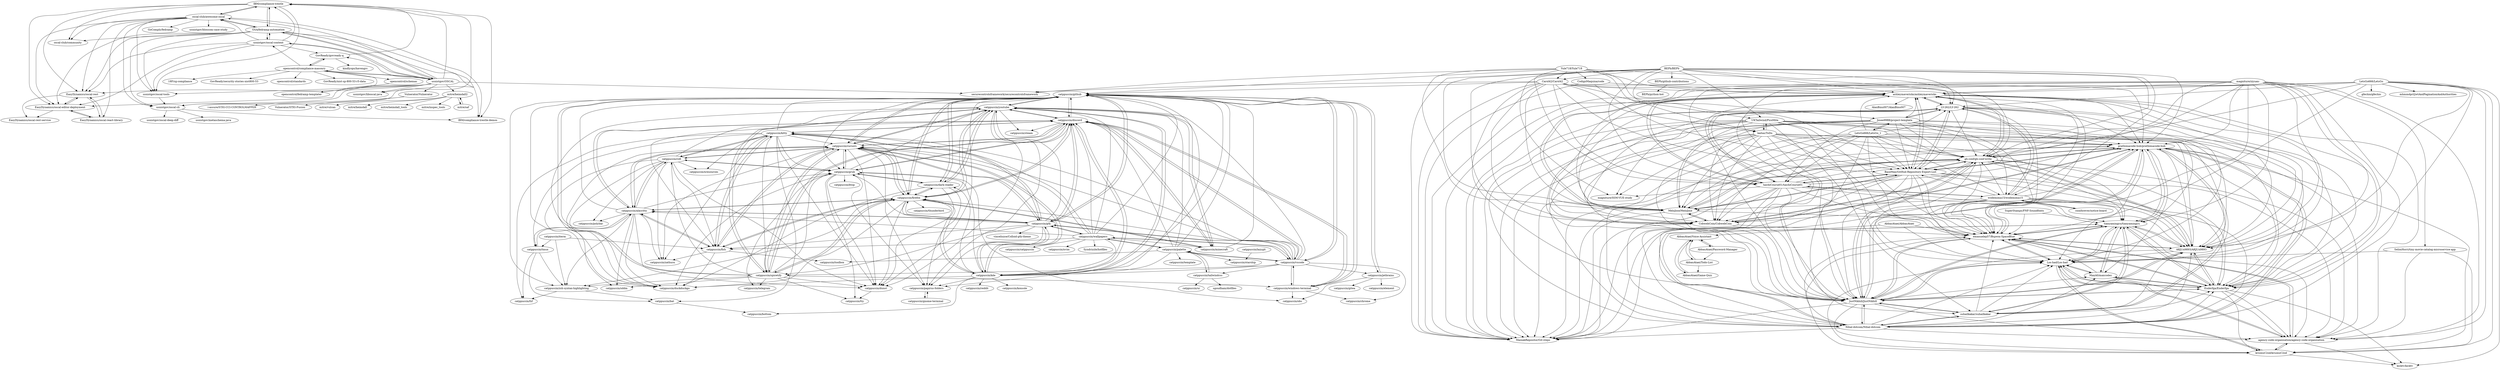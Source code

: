 digraph G {
"IBM/compliance-trestle" -> "oscal-club/awesome-oscal"
"IBM/compliance-trestle" -> "oscal-club/community"
"IBM/compliance-trestle" -> "EasyDynamics/oscal-rest"
"IBM/compliance-trestle" -> "EasyDynamics/oscal-editor-deployment"
"IBM/compliance-trestle" -> "GSA/fedramp-automation"
"IBM/compliance-trestle" -> "usnistgov/oscal-tools"
"IBM/compliance-trestle" -> "IBM/compliance-trestle-demos"
"IBM/compliance-trestle" -> "usnistgov/oscal-cli"
"LetsGo666/LetsGo" -> "LY-262/LY-262"
"LetsGo666/LetsGo" -> "ashleymavericks/ashleymavericks"
"LetsGo666/LetsGo" -> "MainakRepositor/Git-steps"
"LetsGo666/LetsGo" -> "gh-conf/gh-conf-write"
"LetsGo666/LetsGo" -> "emanuelep57/Bspwm-SpaceBlue"
"LetsGo666/LetsGo" -> "ARJUn9893/ARJUn9893"
"LetsGo666/LetsGo" -> "gfechio/gfechio"
"LetsGo666/LetsGo" -> "mhmmdprl/jwtAndPaginationAndAuthorities"
"LetsGo666/LetsGo" -> "Enderfga/Enderfga"
"LetsGo666/LetsGo" -> "kicktv/kicktv"
"LetsGo666/LetsGo" -> "JustNikhill/JustNikhill"
"LetsGo666/LetsGo" -> "krsonuC2od/krsonuC2od"
"LetsGo666/LetsGo" -> "agency-code-organisation/agency-code-organisation"
"catppuccin/github" -> "catppuccin/youtube"
"catppuccin/github" -> "catppuccin/discord"
"catppuccin/github" -> "catppuccin/cursors"
"catppuccin/github" -> "catppuccin/spicetify"
"catppuccin/github" -> "catppuccin/zsh-syntax-highlighting"
"catppuccin/github" -> "catppuccin/dark-reader"
"catppuccin/github" -> "catppuccin/duckduckgo"
"catppuccin/github" -> "catppuccin/firefox"
"catppuccin/github" -> "catppuccin/windows-terminal"
"catppuccin/github" -> "catppuccin/dunst"
"catppuccin/github" -> "catppuccin/papirus-folders"
"catppuccin/github" -> "catppuccin/vscode"
"catppuccin/github" -> "catppuccin/jetbrains"
"catppuccin/github" -> "catppuccin/gtk"
"catppuccin/github" -> "catppuccin/grub"
"agency-code-organisation/agency-code-organisation" -> "Los-had/Los-had"
"agency-code-organisation/agency-code-organisation" -> "krsonuC2od/krsonuC2od"
"agency-code-organisation/agency-code-organisation" -> "emanuelep57/Bspwm-SpaceBlue"
"agency-code-organisation/agency-code-organisation" -> "kicktv/kicktv"
"LetsGo666/LetsGo_1" -> "Josee9988/project-template"
"LetsGo666/LetsGo_1" -> "taichiCourse01/taichiCourse01"
"LetsGo666/LetsGo_1" -> "ashleymavericks/ashleymavericks"
"LetsGo666/LetsGo_1" -> "LY-262/LY-262"
"LetsGo666/LetsGo_1" -> "wodemima15/wodemima15"
"LetsGo666/LetsGo_1" -> "MainakRepositor/Git-steps"
"LetsGo666/LetsGo_1" -> "BaseMax/GitHub-Repository-Export-List"
"LetsGo666/LetsGo_1" -> "CobwebCoin/CobwebCoin"
"LetsGo666/LetsGo_1" -> "gh-conf/gh-conf-write"
"LetsGo666/LetsGo_1" -> "MeloJose/MeloJose"
"LetsGo666/LetsGo_1" -> "JustNikhill/JustNikhill"
"LetsGo666/LetsGo_1" -> "Nihal-dotcom/Nihal-dotcom"
"LetsGo666/LetsGo_1" -> "emanuelep57/Bspwm-SpaceBlue"
"LetsGo666/LetsGo_1" -> "prathimacode-hub/prathimacode-hub"
"LetsGo666/LetsGo_1" -> "ARJUn9893/ARJUn9893"
"usnistgov/OSCAL" -> "usnistgov/oscal-content"
"usnistgov/OSCAL" -> "GSA/fedramp-automation"
"usnistgov/OSCAL" -> "opencontrol/compliance-masonry"
"usnistgov/OSCAL" -> "IBM/compliance-trestle"
"usnistgov/OSCAL" -> "oscal-club/awesome-oscal"
"usnistgov/OSCAL" -> "GovReady/govready-q"
"usnistgov/OSCAL" -> "usnistgov/oscal-tools"
"usnistgov/OSCAL" -> "EasyDynamics/oscal-editor-deployment"
"usnistgov/OSCAL" -> "usnistgov/oscal-cli"
"usnistgov/OSCAL" -> "EasyDynamics/oscal-rest"
"usnistgov/OSCAL" -> "securecontrolsframework/securecontrolsframework"
"usnistgov/OSCAL" -> "usnistgov/liboscal-java"
"usnistgov/OSCAL" -> "Vulnerator/Vulnerator"
"usnistgov/OSCAL" -> "mitre/heimdall2"
"Josee9988/project-template" -> "LY-262/LY-262"
"Josee9988/project-template" -> "ashleymavericks/ashleymavericks"
"Josee9988/project-template" -> "BaseMax/GitHub-Repository-Export-List"
"Josee9988/project-template" -> "MainakRepositor/Git-steps"
"Josee9988/project-template" -> "LetsGo666/LetsGo_1"
"Josee9988/project-template" -> "taichiCourse01/taichiCourse01"
"Josee9988/project-template" -> "wodemima15/wodemima15"
"Josee9988/project-template" -> "gh-conf/gh-conf-write"
"Josee9988/project-template" -> "CobwebCoin/CobwebCoin"
"Josee9988/project-template" -> "MeloJose/MeloJose"
"Josee9988/project-template" -> "JustNikhill/JustNikhill"
"Josee9988/project-template" -> "prathimacode-hub/prathimacode-hub"
"Josee9988/project-template" -> "ARJUn9893/ARJUn9893"
"Josee9988/project-template" -> "emanuelep57/Bspwm-SpaceBlue"
"Josee9988/project-template" -> "Enderfga/Enderfga"
"BaseMax/GitHub-Repository-Export-List" -> "MainakRepositor/Git-steps"
"BaseMax/GitHub-Repository-Export-List" -> "gh-conf/gh-conf-write"
"BaseMax/GitHub-Repository-Export-List" -> "ashleymavericks/ashleymavericks"
"BaseMax/GitHub-Repository-Export-List" -> "JustNikhill/JustNikhill"
"BaseMax/GitHub-Repository-Export-List" -> "ARJUn9893/ARJUn9893"
"BaseMax/GitHub-Repository-Export-List" -> "emanuelep57/Bspwm-SpaceBlue"
"BaseMax/GitHub-Repository-Export-List" -> "prathimacode-hub/prathimacode-hub"
"BaseMax/GitHub-Repository-Export-List" -> "Enderfga/Enderfga"
"BaseMax/GitHub-Repository-Export-List" -> "Los-had/Los-had"
"BaseMax/GitHub-Repository-Export-List" -> "MeloJose/MeloJose"
"BaseMax/GitHub-Repository-Export-List" -> "CobwebCoin/CobwebCoin"
"BaseMax/GitHub-Repository-Export-List" -> "LY-262/LY-262"
"BaseMax/GitHub-Repository-Export-List" -> "taichiCourse01/taichiCourse01"
"BaseMax/GitHub-Repository-Export-List" -> "Nihal-dotcom/Nihal-dotcom"
"BaseMax/GitHub-Repository-Export-List" -> "agency-code-organisation/agency-code-organisation"
"SelimHorri/tiny-movie-catalog-microservice-app" -> "agency-code-organisation/agency-code-organisation"
"SelimHorri/tiny-movie-catalog-microservice-app" -> "Los-had/Los-had"
"SelimHorri/tiny-movie-catalog-microservice-app" -> "krsonuC2od/krsonuC2od"
"catppuccin/dark-reader" -> "catppuccin/papirus-folders"
"catppuccin/dark-reader" -> "catppuccin/dunst"
"catppuccin/dark-reader" -> "catppuccin/youtube"
"catppuccin/dark-reader" -> "catppuccin/github"
"catppuccin/dark-reader" -> "catppuccin/firefox"
"catppuccin/dark-reader" -> "catppuccin/grub"
"catppuccin/dark-reader" -> "catppuccin/duckduckgo"
"catppuccin/firefox" -> "catppuccin/duckduckgo"
"catppuccin/firefox" -> "catppuccin/youtube"
"catppuccin/firefox" -> "catppuccin/cursors"
"catppuccin/firefox" -> "catppuccin/discord"
"catppuccin/firefox" -> "catppuccin/dark-reader"
"catppuccin/firefox" -> "catppuccin/github"
"catppuccin/firefox" -> "catppuccin/gtk"
"catppuccin/firefox" -> "catppuccin/fish"
"catppuccin/firefox" -> "catppuccin/minecraft"
"catppuccin/firefox" -> "catppuccin/spicetify"
"catppuccin/firefox" -> "catppuccin/dunst"
"catppuccin/firefox" -> "catppuccin/zsh-syntax-highlighting"
"catppuccin/firefox" -> "catppuccin/kde"
"catppuccin/firefox" -> "catppuccin/thunderbird"
"catppuccin/firefox" -> "catppuccin/alacritty"
"taichiCourse01/taichiCourse01" -> "MainakRepositor/Git-steps"
"taichiCourse01/taichiCourse01" -> "ashleymavericks/ashleymavericks"
"taichiCourse01/taichiCourse01" -> "CobwebCoin/CobwebCoin"
"taichiCourse01/taichiCourse01" -> "gh-conf/gh-conf-write"
"taichiCourse01/taichiCourse01" -> "BaseMax/GitHub-Repository-Export-List"
"taichiCourse01/taichiCourse01" -> "JustNikhill/JustNikhill"
"taichiCourse01/taichiCourse01" -> "MeloJose/MeloJose"
"taichiCourse01/taichiCourse01" -> "LY-262/LY-262"
"taichiCourse01/taichiCourse01" -> "prathimacode-hub/prathimacode-hub"
"taichiCourse01/taichiCourse01" -> "emanuelep57/Bspwm-SpaceBlue"
"taichiCourse01/taichiCourse01" -> "Nihal-dotcom/Nihal-dotcom"
"taichiCourse01/taichiCourse01" -> "wodemima15/wodemima15"
"taichiCourse01/taichiCourse01" -> "tianyamingyu/tianyamingyu"
"taichiCourse01/taichiCourse01" -> "ARJUn9893/ARJUn9893"
"taichiCourse01/taichiCourse01" -> "magniture/SSM-VUE-study"
"suhailkakar/suhailkakar" -> "Los-had/Los-had"
"suhailkakar/suhailkakar" -> "tianyamingyu/tianyamingyu"
"suhailkakar/suhailkakar" -> "JustNikhill/JustNikhill"
"suhailkakar/suhailkakar" -> "emanuelep57/Bspwm-SpaceBlue"
"suhailkakar/suhailkakar" -> "Enderfga/Enderfga"
"suhailkakar/suhailkakar" -> "Nihal-dotcom/Nihal-dotcom"
"suhailkakar/suhailkakar" -> "prathimacode-hub/prathimacode-hub"
"suhailkakar/suhailkakar" -> "ARJUn9893/ARJUn9893"
"wodemima15/wodemima15" -> "taichiCourse01/taichiCourse01"
"wodemima15/wodemima15" -> "cxmforever/notice-board"
"wodemima15/wodemima15" -> "LY-262/LY-262"
"wodemima15/wodemima15" -> "ashleymavericks/ashleymavericks"
"wodemima15/wodemima15" -> "BaseMax/GitHub-Repository-Export-List"
"wodemima15/wodemima15" -> "MainakRepositor/Git-steps"
"wodemima15/wodemima15" -> "CobwebCoin/CobwebCoin"
"wodemima15/wodemima15" -> "JustNikhill/JustNikhill"
"wodemima15/wodemima15" -> "gh-conf/gh-conf-write"
"wodemima15/wodemima15" -> "MeloJose/MeloJose"
"wodemima15/wodemima15" -> "prathimacode-hub/prathimacode-hub"
"wodemima15/wodemima15" -> "emanuelep57/Bspwm-SpaceBlue"
"wodemima15/wodemima15" -> "ARJUn9893/ARJUn9893"
"wodemima15/wodemima15" -> "Nihal-dotcom/Nihal-dotcom"
"wodemima15/wodemima15" -> "tianyamingyu/tianyamingyu"
"catppuccin/alacritty" -> "catppuccin/rofi"
"catppuccin/alacritty" -> "catppuccin/cursors"
"catppuccin/alacritty" -> "catppuccin/fish"
"catppuccin/alacritty" -> "catppuccin/tmux"
"catppuccin/alacritty" -> "catppuccin/firefox"
"catppuccin/alacritty" -> "catppuccin/discord"
"catppuccin/alacritty" -> "catppuccin/polybar"
"catppuccin/alacritty" -> "catppuccin/grub"
"catppuccin/alacritty" -> "catppuccin/github"
"catppuccin/alacritty" -> "catppuccin/sddm"
"catppuccin/alacritty" -> "catppuccin/zathura"
"catppuccin/alacritty" -> "catppuccin/zsh-syntax-highlighting"
"catppuccin/alacritty" -> "catppuccin/gtk"
"catppuccin/alacritty" -> "catppuccin/duckduckgo"
"catppuccin/alacritty" -> "catppuccin/dunst"
"emanuelep57/Bspwm-SpaceBlue" -> "Los-had/Los-had"
"emanuelep57/Bspwm-SpaceBlue" -> "Enderfga/Enderfga"
"emanuelep57/Bspwm-SpaceBlue" -> "agency-code-organisation/agency-code-organisation"
"emanuelep57/Bspwm-SpaceBlue" -> "JustNikhill/JustNikhill"
"emanuelep57/Bspwm-SpaceBlue" -> "tianyamingyu/tianyamingyu"
"emanuelep57/Bspwm-SpaceBlue" -> "krsonuC2od/krsonuC2od"
"emanuelep57/Bspwm-SpaceBlue" -> "ARJUn9893/ARJUn9893"
"emanuelep57/Bspwm-SpaceBlue" -> "prathimacode-hub/prathimacode-hub"
"catppuccin/cursors" -> "catppuccin/papirus-folders"
"catppuccin/cursors" -> "catppuccin/firefox"
"catppuccin/cursors" -> "catppuccin/dunst"
"catppuccin/cursors" -> "catppuccin/youtube"
"catppuccin/cursors" -> "catppuccin/discord"
"catppuccin/cursors" -> "catppuccin/github"
"catppuccin/cursors" -> "catppuccin/fish"
"catppuccin/cursors" -> "catppuccin/gtk"
"catppuccin/cursors" -> "catppuccin/grub"
"catppuccin/cursors" -> "catppuccin/alacritty"
"catppuccin/cursors" -> "catppuccin/rofi"
"catppuccin/cursors" -> "catppuccin/zathura"
"catppuccin/cursors" -> "catppuccin/spicetify"
"catppuccin/cursors" -> "catppuccin/duckduckgo"
"catppuccin/cursors" -> "catppuccin/kde"
"catppuccin/wallpapers" -> "catppuccin/catppuccin" ["e"=1]
"catppuccin/wallpapers" -> "catppuccin/palette"
"catppuccin/wallpapers" -> "catppuccin/discord"
"catppuccin/wallpapers" -> "catppuccin/gtk"
"catppuccin/wallpapers" -> "catppuccin/nvim" ["e"=1]
"catppuccin/wallpapers" -> "catppuccin/github"
"catppuccin/wallpapers" -> "catppuccin/vscode"
"catppuccin/wallpapers" -> "catppuccin/cursors"
"catppuccin/wallpapers" -> "catppuccin/alacritty"
"catppuccin/wallpapers" -> "catppuccin/youtube"
"catppuccin/wallpapers" -> "catppuccin/kitty"
"catppuccin/wallpapers" -> "Syndrizzle/hotfiles" ["e"=1]
"catppuccin/wallpapers" -> "catppuccin/minecraft"
"catppuccin/wallpapers" -> "catppuccin/kde"
"catppuccin/wallpapers" -> "catppuccin/fish"
"catppuccin/tailwindcss" -> "catppuccin/palette"
"catppuccin/tailwindcss" -> "sgoudham/dotfiles"
"catppuccin/tailwindcss" -> "catppuccin/ui"
"catppuccin/fish" -> "catppuccin/duckduckgo"
"catppuccin/fish" -> "catppuccin/cursors"
"catppuccin/fish" -> "catppuccin/firefox"
"catppuccin/fish" -> "catppuccin/toolbox"
"catppuccin/fish" -> "catppuccin/kitty"
"catppuccin/fish" -> "catppuccin/alacritty"
"catppuccin/fish" -> "catppuccin/zathura"
"BEPb/BEPb" -> "taichiCourse01/taichiCourse01"
"BEPb/BEPb" -> "ashleymavericks/ashleymavericks"
"BEPb/BEPb" -> "magniture/SSM-VUE-study"
"BEPb/BEPb" -> "LY-262/LY-262"
"BEPb/BEPb" -> "BaseMax/GitHub-Repository-Export-List"
"BEPb/BEPb" -> "Carol42/Carol42"
"BEPb/BEPb" -> "BEPb/github-contributions"
"BEPb/BEPb" -> "UKTailwind/PicoMite"
"BEPb/BEPb" -> "MeloJose/MeloJose"
"BEPb/BEPb" -> "gh-conf/gh-conf-write"
"BEPb/BEPb" -> "CobwebCoin/CobwebCoin"
"BEPb/BEPb" -> "MainakRepositor/Git-steps"
"BEPb/BEPb" -> "kaitas/ToDo"
"BEPb/BEPb" -> "prathimacode-hub/prathimacode-hub"
"BEPb/BEPb" -> "wodemima15/wodemima15"
"catppuccin/gtk" -> "catppuccin/cursors"
"catppuccin/gtk" -> "catppuccin/firefox"
"catppuccin/gtk" -> "catppuccin/github"
"catppuccin/gtk" -> "catppuccin/papirus-folders"
"catppuccin/gtk" -> "catppuccin/grub"
"catppuccin/gtk" -> "catppuccin/vscode"
"catppuccin/gtk" -> "catppuccin/discord"
"catppuccin/gtk" -> "catppuccin/kde"
"catppuccin/gtk" -> "catppuccin/youtube"
"catppuccin/gtk" -> "catppuccin/alacritty"
"catppuccin/gtk" -> "vinceliuice/Colloid-gtk-theme" ["e"=1]
"catppuccin/gtk" -> "catppuccin/kitty"
"catppuccin/gtk" -> "catppuccin/wallpapers"
"catppuccin/gtk" -> "catppuccin/fish"
"catppuccin/gtk" -> "catppuccin/spicetify"
"catppuccin/vscode" -> "catppuccin/github"
"catppuccin/vscode" -> "catppuccin/gtk"
"catppuccin/vscode" -> "catppuccin/windows-terminal"
"catppuccin/vscode" -> "catppuccin/discord"
"catppuccin/vscode" -> "catppuccin/jetbrains"
"catppuccin/vscode" -> "catppuccin/youtube"
"catppuccin/vscode" -> "catppuccin/palette"
"catppuccin/vscode" -> "catppuccin/wallpapers"
"catppuccin/vscode" -> "catppuccin/kde"
"catppuccin/vscode" -> "catppuccin/kitty"
"catppuccin/vscode" -> "catppuccin/cursors"
"catppuccin/vscode" -> "catppuccin/firefox"
"catppuccin/vscode" -> "catppuccin/tailwindcss"
"catppuccin/vscode" -> "catppuccin/spicetify"
"catppuccin/vscode" -> "catppuccin/chrome"
"UKTailwind/PicoMite" -> "tianyamingyu/tianyamingyu"
"UKTailwind/PicoMite" -> "prathimacode-hub/prathimacode-hub"
"UKTailwind/PicoMite" -> "magniture/SSM-VUE-study"
"UKTailwind/PicoMite" -> "JustNikhill/JustNikhill"
"UKTailwind/PicoMite" -> "emanuelep57/Bspwm-SpaceBlue"
"UKTailwind/PicoMite" -> "MainakRepositor/Git-steps"
"UKTailwind/PicoMite" -> "suhailkakar/suhailkakar"
"UKTailwind/PicoMite" -> "Nihal-dotcom/Nihal-dotcom"
"UKTailwind/PicoMite" -> "gh-conf/gh-conf-write"
"UKTailwind/PicoMite" -> "Los-had/Los-had"
"UKTailwind/PicoMite" -> "Enderfga/Enderfga"
"UKTailwind/PicoMite" -> "MeloJose/MeloJose"
"UKTailwind/PicoMite" -> "kaitas/ToDo"
"UKTailwind/PicoMite" -> "ARJUn9893/ARJUn9893"
"UKTailwind/PicoMite" -> "CobwebCoin/CobwebCoin"
"catppuccin/palette" -> "catppuccin/tailwindcss"
"catppuccin/palette" -> "catppuccin/github"
"catppuccin/palette" -> "catppuccin/toolbox"
"catppuccin/palette" -> "catppuccin/youtube"
"catppuccin/palette" -> "catppuccin/starship"
"catppuccin/palette" -> "catppuccin/wallpapers"
"catppuccin/palette" -> "catppuccin/discord"
"catppuccin/palette" -> "catppuccin/template"
"catppuccin/palette" -> "catppuccin/vscode"
"catppuccin/palette" -> "catppuccin/kde"
"catppuccin/rofi" -> "catppuccin/polybar"
"catppuccin/rofi" -> "catppuccin/xresources"
"catppuccin/rofi" -> "catppuccin/alacritty"
"catppuccin/rofi" -> "catppuccin/cursors"
"catppuccin/rofi" -> "catppuccin/dunst"
"catppuccin/rofi" -> "catppuccin/grub"
"catppuccin/rofi" -> "catppuccin/sddm"
"catppuccin/rofi" -> "catppuccin/fish"
"catppuccin/rofi" -> "catppuccin/youtube"
"catppuccin/rofi" -> "catppuccin/duckduckgo"
"catppuccin/rofi" -> "catppuccin/zathura"
"catppuccin/rofi" -> "catppuccin/kitty"
"catppuccin/iterm" -> "catppuccin/zsh-syntax-highlighting"
"catppuccin/iterm" -> "catppuccin/fish"
"catppuccin/iterm" -> "catppuccin/tmux"
"catppuccin/spicetify" -> "catppuccin/github"
"catppuccin/spicetify" -> "catppuccin/youtube"
"catppuccin/spicetify" -> "catppuccin/discord"
"catppuccin/spicetify" -> "catppuccin/tty"
"catppuccin/spicetify" -> "catppuccin/cursors"
"catppuccin/spicetify" -> "catppuccin/firefox"
"catppuccin/spicetify" -> "catppuccin/grub"
"catppuccin/spicetify" -> "catppuccin/zsh-syntax-highlighting"
"catppuccin/spicetify" -> "catppuccin/sddm"
"catppuccin/spicetify" -> "catppuccin/rofi"
"catppuccin/spicetify" -> "catppuccin/dunst"
"catppuccin/spicetify" -> "catppuccin/windows-terminal"
"catppuccin/spicetify" -> "catppuccin/telegram"
"Carol42/Carol42" -> "MainakRepositor/Git-steps"
"Carol42/Carol42" -> "kaitas/ToDo"
"Carol42/Carol42" -> "ashleymavericks/ashleymavericks"
"Carol42/Carol42" -> "BaseMax/GitHub-Repository-Export-List"
"Carol42/Carol42" -> "prathimacode-hub/prathimacode-hub"
"Carol42/Carol42" -> "UKTailwind/PicoMite"
"Carol42/Carol42" -> "catppuccin/github"
"Carol42/Carol42" -> "taichiCourse01/taichiCourse01"
"Carol42/Carol42" -> "JustNikhill/JustNikhill"
"Carol42/Carol42" -> "gh-conf/gh-conf-write"
"Carol42/Carol42" -> "CobwebCoin/CobwebCoin"
"Carol42/Carol42" -> "MeloJose/MeloJose"
"Carol42/Carol42" -> "securecontrolsframework/securecontrolsframework"
"CobwebCoin/CobwebCoin" -> "MainakRepositor/Git-steps"
"CobwebCoin/CobwebCoin" -> "JustNikhill/JustNikhill"
"CobwebCoin/CobwebCoin" -> "gh-conf/gh-conf-write"
"CobwebCoin/CobwebCoin" -> "prathimacode-hub/prathimacode-hub"
"CobwebCoin/CobwebCoin" -> "MeloJose/MeloJose"
"CobwebCoin/CobwebCoin" -> "emanuelep57/Bspwm-SpaceBlue"
"CodigoMaquina/code" -> "MainakRepositor/Git-steps"
"CodigoMaquina/code" -> "BaseMax/GitHub-Repository-Export-List"
"CodigoMaquina/code" -> "ashleymavericks/ashleymavericks"
"LY-262/LY-262" -> "ashleymavericks/ashleymavericks"
"LY-262/LY-262" -> "BaseMax/GitHub-Repository-Export-List"
"LY-262/LY-262" -> "gh-conf/gh-conf-write"
"LY-262/LY-262" -> "MainakRepositor/Git-steps"
"LY-262/LY-262" -> "taichiCourse01/taichiCourse01"
"LY-262/LY-262" -> "MeloJose/MeloJose"
"LY-262/LY-262" -> "JustNikhill/JustNikhill"
"LY-262/LY-262" -> "CobwebCoin/CobwebCoin"
"LY-262/LY-262" -> "ARJUn9893/ARJUn9893"
"LY-262/LY-262" -> "wodemima15/wodemima15"
"LY-262/LY-262" -> "prathimacode-hub/prathimacode-hub"
"LY-262/LY-262" -> "emanuelep57/Bspwm-SpaceBlue"
"LY-262/LY-262" -> "Enderfga/Enderfga"
"LY-262/LY-262" -> "Josee9988/project-template"
"LY-262/LY-262" -> "Los-had/Los-had"
"MeloJose/MeloJose" -> "gh-conf/gh-conf-write"
"MeloJose/MeloJose" -> "MainakRepositor/Git-steps"
"MeloJose/MeloJose" -> "JustNikhill/JustNikhill"
"MeloJose/MeloJose" -> "CobwebCoin/CobwebCoin"
"MeloJose/MeloJose" -> "prathimacode-hub/prathimacode-hub"
"MeloJose/MeloJose" -> "BaseMax/GitHub-Repository-Export-List"
"MeloJose/MeloJose" -> "ashleymavericks/ashleymavericks"
"MeloJose/MeloJose" -> "emanuelep57/Bspwm-SpaceBlue"
"Yule718/Yule718" -> "Josee9988/project-template"
"Yule718/Yule718" -> "ashleymavericks/ashleymavericks"
"Yule718/Yule718" -> "LY-262/LY-262"
"Yule718/Yule718" -> "catppuccin/github"
"Yule718/Yule718" -> "CodigoMaquina/code"
"Yule718/Yule718" -> "taichiCourse01/taichiCourse01"
"Yule718/Yule718" -> "Carol42/Carol42"
"Yule718/Yule718" -> "securecontrolsframework/securecontrolsframework"
"Yule718/Yule718" -> "MeloJose/MeloJose"
"Yule718/Yule718" -> "BaseMax/GitHub-Repository-Export-List"
"cxmforever/notice-board" -> "wodemima15/wodemima15"
"magniture/ziyuan-" -> "JustNikhill/JustNikhill"
"magniture/ziyuan-" -> "MainakRepositor/Git-steps"
"magniture/ziyuan-" -> "Los-had/Los-had"
"magniture/ziyuan-" -> "CobwebCoin/CobwebCoin"
"magniture/ziyuan-" -> "emanuelep57/Bspwm-SpaceBlue"
"magniture/ziyuan-" -> "gh-conf/gh-conf-write"
"magniture/ziyuan-" -> "prathimacode-hub/prathimacode-hub"
"magniture/ziyuan-" -> "agency-code-organisation/agency-code-organisation"
"magniture/ziyuan-" -> "SelimHorri/tiny-movie-catalog-microservice-app"
"magniture/ziyuan-" -> "ashleymavericks/ashleymavericks"
"magniture/ziyuan-" -> "tianyamingyu/tianyamingyu"
"magniture/ziyuan-" -> "ARJUn9893/ARJUn9893"
"magniture/ziyuan-" -> "BaseMax/GitHub-Repository-Export-List"
"magniture/ziyuan-" -> "Nihal-dotcom/Nihal-dotcom"
"magniture/ziyuan-" -> "Enderfga/Enderfga"
"SuperStamps/FNF-Soundfonts" -> "tianyamingyu/tianyamingyu"
"SuperStamps/FNF-Soundfonts" -> "emanuelep57/Bspwm-SpaceBlue"
"catppuccin/kde" -> "catppuccin/youtube"
"catppuccin/kde" -> "catppuccin/konsole"
"catppuccin/kde" -> "catppuccin/discord"
"catppuccin/kde" -> "catppuccin/papirus-folders"
"catppuccin/kde" -> "catppuccin/cursors"
"catppuccin/kde" -> "catppuccin/firefox"
"catppuccin/kde" -> "catppuccin/github"
"catppuccin/kde" -> "catppuccin/grub"
"catppuccin/kde" -> "catppuccin/bottom"
"catppuccin/kde" -> "catppuccin/dark-reader"
"catppuccin/kde" -> "catppuccin/reddit"
"catppuccin/kde" -> "catppuccin/gtk"
"catppuccin/kde" -> "catppuccin/duckduckgo"
"ashleymavericks/ashleymavericks" -> "gh-conf/gh-conf-write"
"ashleymavericks/ashleymavericks" -> "BaseMax/GitHub-Repository-Export-List"
"ashleymavericks/ashleymavericks" -> "MainakRepositor/Git-steps"
"ashleymavericks/ashleymavericks" -> "LY-262/LY-262"
"ashleymavericks/ashleymavericks" -> "JustNikhill/JustNikhill"
"ashleymavericks/ashleymavericks" -> "ARJUn9893/ARJUn9893"
"ashleymavericks/ashleymavericks" -> "emanuelep57/Bspwm-SpaceBlue"
"ashleymavericks/ashleymavericks" -> "MeloJose/MeloJose"
"ashleymavericks/ashleymavericks" -> "prathimacode-hub/prathimacode-hub"
"ashleymavericks/ashleymavericks" -> "taichiCourse01/taichiCourse01"
"ashleymavericks/ashleymavericks" -> "CobwebCoin/CobwebCoin"
"ashleymavericks/ashleymavericks" -> "Los-had/Los-had"
"ashleymavericks/ashleymavericks" -> "Enderfga/Enderfga"
"ashleymavericks/ashleymavericks" -> "AlanBinu007/AlanBinu007"
"ashleymavericks/ashleymavericks" -> "agency-code-organisation/agency-code-organisation"
"AbbasAtaei/AbbasAtaei" -> "AbbasAtaei/Voice-Assistant"
"AbbasAtaei/AbbasAtaei" -> "Los-had/Los-had"
"AbbasAtaei/AbbasAtaei" -> "emanuelep57/Bspwm-SpaceBlue"
"AbbasAtaei/Game-Quiz" -> "AbbasAtaei/Voice-Assistant"
"AbbasAtaei/Password-Manager" -> "AbbasAtaei/Voice-Assistant"
"AbbasAtaei/Password-Manager" -> "AbbasAtaei/Todo-List"
"AbbasAtaei/Todo-List" -> "AbbasAtaei/Voice-Assistant"
"AbbasAtaei/Todo-List" -> "AbbasAtaei/Game-Quiz"
"AbbasAtaei/Voice-Assistant" -> "AbbasAtaei/Game-Quiz"
"AbbasAtaei/Voice-Assistant" -> "AbbasAtaei/Todo-List"
"AbbasAtaei/Voice-Assistant" -> "AbbasAtaei/Password-Manager"
"catppuccin/kitty" -> "catppuccin/fish"
"catppuccin/kitty" -> "catppuccin/dunst"
"catppuccin/kitty" -> "catppuccin/bat"
"catppuccin/kitty" -> "catppuccin/github"
"catppuccin/kitty" -> "catppuccin/grub"
"catppuccin/kitty" -> "catppuccin/discord"
"catppuccin/kitty" -> "catppuccin/zathura"
"catppuccin/kitty" -> "catppuccin/rofi"
"catppuccin/kitty" -> "catppuccin/gtk"
"catppuccin/kitty" -> "catppuccin/cursors"
"catppuccin/kitty" -> "catppuccin/firefox"
"catppuccin/kitty" -> "catppuccin/xresources"
"catppuccin/kitty" -> "catppuccin/fzf"
"catppuccin/kitty" -> "catppuccin/spicetify"
"catppuccin/kitty" -> "catppuccin/tmux"
"ARJUn9893/ARJUn9893" -> "emanuelep57/Bspwm-SpaceBlue"
"ARJUn9893/ARJUn9893" -> "Enderfga/Enderfga"
"ARJUn9893/ARJUn9893" -> "Los-had/Los-had"
"ARJUn9893/ARJUn9893" -> "JustNikhill/JustNikhill"
"ARJUn9893/ARJUn9893" -> "gh-conf/gh-conf-write"
"ARJUn9893/ARJUn9893" -> "krsonuC2od/krsonuC2od"
"ARJUn9893/ARJUn9893" -> "tianyamingyu/tianyamingyu"
"Enderfga/Enderfga" -> "emanuelep57/Bspwm-SpaceBlue"
"Enderfga/Enderfga" -> "Los-had/Los-had"
"Enderfga/Enderfga" -> "krsonuC2od/krsonuC2od"
"Enderfga/Enderfga" -> "agency-code-organisation/agency-code-organisation"
"Enderfga/Enderfga" -> "ARJUn9893/ARJUn9893"
"Enderfga/Enderfga" -> "tianyamingyu/tianyamingyu"
"Enderfga/Enderfga" -> "JustNikhill/JustNikhill"
"Enderfga/Enderfga" -> "MaxA0/maxcodez"
"Enderfga/Enderfga" -> "kicktv/kicktv"
"JustNikhill/JustNikhill" -> "Los-had/Los-had"
"JustNikhill/JustNikhill" -> "emanuelep57/Bspwm-SpaceBlue"
"JustNikhill/JustNikhill" -> "Enderfga/Enderfga"
"JustNikhill/JustNikhill" -> "prathimacode-hub/prathimacode-hub"
"JustNikhill/JustNikhill" -> "MainakRepositor/Git-steps"
"JustNikhill/JustNikhill" -> "gh-conf/gh-conf-write"
"JustNikhill/JustNikhill" -> "ARJUn9893/ARJUn9893"
"JustNikhill/JustNikhill" -> "agency-code-organisation/agency-code-organisation"
"JustNikhill/JustNikhill" -> "tianyamingyu/tianyamingyu"
"JustNikhill/JustNikhill" -> "krsonuC2od/krsonuC2od"
"JustNikhill/JustNikhill" -> "Nihal-dotcom/Nihal-dotcom"
"JustNikhill/JustNikhill" -> "MaxA0/maxcodez"
"JustNikhill/JustNikhill" -> "suhailkakar/suhailkakar"
"Los-had/Los-had" -> "agency-code-organisation/agency-code-organisation"
"Los-had/Los-had" -> "emanuelep57/Bspwm-SpaceBlue"
"Los-had/Los-had" -> "krsonuC2od/krsonuC2od"
"Los-had/Los-had" -> "Enderfga/Enderfga"
"Los-had/Los-had" -> "JustNikhill/JustNikhill"
"Los-had/Los-had" -> "tianyamingyu/tianyamingyu"
"Los-had/Los-had" -> "MaxA0/maxcodez"
"Nihal-dotcom/Nihal-dotcom" -> "tianyamingyu/tianyamingyu"
"Nihal-dotcom/Nihal-dotcom" -> "emanuelep57/Bspwm-SpaceBlue"
"Nihal-dotcom/Nihal-dotcom" -> "JustNikhill/JustNikhill"
"Nihal-dotcom/Nihal-dotcom" -> "Los-had/Los-had"
"Nihal-dotcom/Nihal-dotcom" -> "Enderfga/Enderfga"
"Nihal-dotcom/Nihal-dotcom" -> "MaxA0/maxcodez"
"Nihal-dotcom/Nihal-dotcom" -> "prathimacode-hub/prathimacode-hub"
"Nihal-dotcom/Nihal-dotcom" -> "agency-code-organisation/agency-code-organisation"
"Nihal-dotcom/Nihal-dotcom" -> "ARJUn9893/ARJUn9893"
"Nihal-dotcom/Nihal-dotcom" -> "suhailkakar/suhailkakar"
"Nihal-dotcom/Nihal-dotcom" -> "gh-conf/gh-conf-write"
"Nihal-dotcom/Nihal-dotcom" -> "MainakRepositor/Git-steps"
"gh-conf/gh-conf-write" -> "JustNikhill/JustNikhill"
"gh-conf/gh-conf-write" -> "MainakRepositor/Git-steps"
"gh-conf/gh-conf-write" -> "emanuelep57/Bspwm-SpaceBlue"
"gh-conf/gh-conf-write" -> "ARJUn9893/ARJUn9893"
"gh-conf/gh-conf-write" -> "Enderfga/Enderfga"
"gh-conf/gh-conf-write" -> "Los-had/Los-had"
"gh-conf/gh-conf-write" -> "prathimacode-hub/prathimacode-hub"
"gh-conf/gh-conf-write" -> "ashleymavericks/ashleymavericks"
"gh-conf/gh-conf-write" -> "BaseMax/GitHub-Repository-Export-List"
"gh-conf/gh-conf-write" -> "agency-code-organisation/agency-code-organisation"
"gh-conf/gh-conf-write" -> "CobwebCoin/CobwebCoin"
"gh-conf/gh-conf-write" -> "MeloJose/MeloJose"
"gh-conf/gh-conf-write" -> "tianyamingyu/tianyamingyu"
"krsonuC2od/krsonuC2od" -> "agency-code-organisation/agency-code-organisation"
"krsonuC2od/krsonuC2od" -> "Los-had/Los-had"
"krsonuC2od/krsonuC2od" -> "kicktv/kicktv"
"prathimacode-hub/prathimacode-hub" -> "emanuelep57/Bspwm-SpaceBlue"
"prathimacode-hub/prathimacode-hub" -> "JustNikhill/JustNikhill"
"prathimacode-hub/prathimacode-hub" -> "Los-had/Los-had"
"prathimacode-hub/prathimacode-hub" -> "agency-code-organisation/agency-code-organisation"
"prathimacode-hub/prathimacode-hub" -> "Enderfga/Enderfga"
"prathimacode-hub/prathimacode-hub" -> "tianyamingyu/tianyamingyu"
"prathimacode-hub/prathimacode-hub" -> "gh-conf/gh-conf-write"
"prathimacode-hub/prathimacode-hub" -> "MainakRepositor/Git-steps"
"prathimacode-hub/prathimacode-hub" -> "ARJUn9893/ARJUn9893"
"prathimacode-hub/prathimacode-hub" -> "Nihal-dotcom/Nihal-dotcom"
"prathimacode-hub/prathimacode-hub" -> "MaxA0/maxcodez"
"prathimacode-hub/prathimacode-hub" -> "suhailkakar/suhailkakar"
"prathimacode-hub/prathimacode-hub" -> "krsonuC2od/krsonuC2od"
"prathimacode-hub/prathimacode-hub" -> "CobwebCoin/CobwebCoin"
"prathimacode-hub/prathimacode-hub" -> "BaseMax/GitHub-Repository-Export-List"
"tianyamingyu/tianyamingyu" -> "emanuelep57/Bspwm-SpaceBlue"
"tianyamingyu/tianyamingyu" -> "Los-had/Los-had"
"tianyamingyu/tianyamingyu" -> "Enderfga/Enderfga"
"tianyamingyu/tianyamingyu" -> "MaxA0/maxcodez"
"tianyamingyu/tianyamingyu" -> "agency-code-organisation/agency-code-organisation"
"tianyamingyu/tianyamingyu" -> "Nihal-dotcom/Nihal-dotcom"
"tianyamingyu/tianyamingyu" -> "JustNikhill/JustNikhill"
"tianyamingyu/tianyamingyu" -> "suhailkakar/suhailkakar"
"tianyamingyu/tianyamingyu" -> "prathimacode-hub/prathimacode-hub"
"tianyamingyu/tianyamingyu" -> "ARJUn9893/ARJUn9893"
"catppuccin/bat" -> "catppuccin/bottom"
"mitre/heimdall2" -> "mitre/saf"
"mitre/heimdall2" -> "mitre/vulcan"
"mitre/heimdall2" -> "mitre/heimdall"
"mitre/heimdall2" -> "mitre/heimdall_tools"
"mitre/heimdall2" -> "mitre/inspec_tools"
"catppuccin/discord" -> "catppuccin/github"
"catppuccin/discord" -> "catppuccin/cursors"
"catppuccin/discord" -> "catppuccin/youtube"
"catppuccin/discord" -> "catppuccin/firefox"
"catppuccin/discord" -> "catppuccin/spicetify"
"catppuccin/discord" -> "catppuccin/kde"
"catppuccin/discord" -> "catppuccin/minecraft"
"catppuccin/discord" -> "catppuccin/windows-terminal"
"catppuccin/discord" -> "catppuccin/grub"
"catppuccin/discord" -> "catppuccin/alacritty"
"catppuccin/discord" -> "catppuccin/fish"
"catppuccin/discord" -> "catppuccin/steam"
"catppuccin/discord" -> "catppuccin/gtk"
"catppuccin/discord" -> "catppuccin/vscode"
"catppuccin/discord" -> "catppuccin/kitty"
"catppuccin/minecraft" -> "catppuccin/youtube"
"catppuccin/minecraft" -> "catppuccin/firefox"
"catppuccin/minecraft" -> "catppuccin/discord"
"catppuccin/minecraft" -> "catppuccin/github"
"Vulnerator/Vulnerator" -> "Vulnerator/STIG-Fusion"
"Vulnerator/Vulnerator" -> "i-assure/STIG-CCI-CONTROLMAPPER"
"GovReady/govready-q" -> "kindlyops/havengrc" ["e"=1]
"GovReady/govready-q" -> "opencontrol/compliance-masonry"
"GovReady/govready-q" -> "IBM/compliance-trestle"
"catppuccin/jetbrains" -> "catppuccin/obs"
"catppuccin/jetbrains" -> "catppuccin/github"
"catppuccin/jetbrains" -> "catppuccin/gitea"
"catppuccin/jetbrains" -> "catppuccin/element"
"catppuccin/windows-terminal" -> "catppuccin/chrome"
"catppuccin/windows-terminal" -> "catppuccin/github"
"catppuccin/windows-terminal" -> "catppuccin/discord"
"catppuccin/windows-terminal" -> "catppuccin/obs"
"catppuccin/windows-terminal" -> "catppuccin/vscode"
"catppuccin/grub" -> "catppuccin/dunst"
"catppuccin/grub" -> "catppuccin/papirus-folders"
"catppuccin/grub" -> "catppuccin/duckduckgo"
"catppuccin/grub" -> "catppuccin/tty"
"catppuccin/grub" -> "catppuccin/obs"
"catppuccin/grub" -> "catppuccin/dark-reader"
"catppuccin/grub" -> "catppuccin/telegram"
"catppuccin/grub" -> "catppuccin/cursors"
"catppuccin/grub" -> "catppuccin/youtube"
"catppuccin/grub" -> "catppuccin/rofi"
"catppuccin/grub" -> "catppuccin/btop"
"catppuccin/grub" -> "catppuccin/discord"
"opencontrol/compliance-masonry" -> "opencontrol/schemas"
"opencontrol/compliance-masonry" -> "GovReady/govready-q"
"opencontrol/compliance-masonry" -> "opencontrol/fedramp-templater"
"opencontrol/compliance-masonry" -> "usnistgov/OSCAL"
"opencontrol/compliance-masonry" -> "usnistgov/oscal-content"
"opencontrol/compliance-masonry" -> "GovReady/security-stories-nist800-53"
"opencontrol/compliance-masonry" -> "opencontrol/standards"
"opencontrol/compliance-masonry" -> "GovReady/nist-sp-800-53-r5-data"
"opencontrol/compliance-masonry" -> "18F/cg-compliance"
"opencontrol/schemas" -> "opencontrol/fedramp-templater"
"catppuccin/youtube" -> "catppuccin/github"
"catppuccin/youtube" -> "catppuccin/firefox"
"catppuccin/youtube" -> "catppuccin/cursors"
"catppuccin/youtube" -> "catppuccin/kde"
"catppuccin/youtube" -> "catppuccin/discord"
"catppuccin/youtube" -> "catppuccin/dunst"
"catppuccin/youtube" -> "catppuccin/dark-reader"
"catppuccin/youtube" -> "catppuccin/minecraft"
"catppuccin/youtube" -> "catppuccin/spicetify"
"catppuccin/youtube" -> "catppuccin/duckduckgo"
"catppuccin/youtube" -> "catppuccin/steam"
"catppuccin/youtube" -> "catppuccin/papirus-folders"
"catppuccin/zsh-syntax-highlighting" -> "catppuccin/fzf"
"catppuccin/zsh-syntax-highlighting" -> "catppuccin/bat"
"EasyDynamics/oscal-rest" -> "EasyDynamics/oscal-react-library"
"EasyDynamics/oscal-rest" -> "EasyDynamics/oscal-rest-service"
"EasyDynamics/oscal-rest" -> "EasyDynamics/oscal-editor-deployment"
"MaxA0/maxcodez" -> "Los-had/Los-had"
"MaxA0/maxcodez" -> "Enderfga/Enderfga"
"MaxA0/maxcodez" -> "agency-code-organisation/agency-code-organisation"
"MaxA0/maxcodez" -> "tianyamingyu/tianyamingyu"
"MaxA0/maxcodez" -> "emanuelep57/Bspwm-SpaceBlue"
"kaitas/ToDo" -> "MainakRepositor/Git-steps"
"kaitas/ToDo" -> "prathimacode-hub/prathimacode-hub"
"kaitas/ToDo" -> "JustNikhill/JustNikhill"
"kaitas/ToDo" -> "UKTailwind/PicoMite"
"kaitas/ToDo" -> "tianyamingyu/tianyamingyu"
"kaitas/ToDo" -> "Nihal-dotcom/Nihal-dotcom"
"kaitas/ToDo" -> "magniture/SSM-VUE-study"
"kaitas/ToDo" -> "suhailkakar/suhailkakar"
"kaitas/ToDo" -> "gh-conf/gh-conf-write"
"kaitas/ToDo" -> "emanuelep57/Bspwm-SpaceBlue"
"kaitas/ToDo" -> "Enderfga/Enderfga"
"kaitas/ToDo" -> "BaseMax/GitHub-Repository-Export-List"
"kaitas/ToDo" -> "MeloJose/MeloJose"
"kaitas/ToDo" -> "ARJUn9893/ARJUn9893"
"kaitas/ToDo" -> "CobwebCoin/CobwebCoin"
"GSA/fedramp-automation" -> "usnistgov/OSCAL"
"GSA/fedramp-automation" -> "oscal-club/awesome-oscal"
"GSA/fedramp-automation" -> "IBM/compliance-trestle"
"GSA/fedramp-automation" -> "EasyDynamics/oscal-editor-deployment"
"GSA/fedramp-automation" -> "usnistgov/oscal-content"
"GSA/fedramp-automation" -> "usnistgov/oscal-cli"
"GSA/fedramp-automation" -> "oscal-club/community"
"GSA/fedramp-automation" -> "usnistgov/oscal-tools"
"GSA/fedramp-automation" -> "EasyDynamics/oscal-rest"
"GSA/fedramp-automation" -> "IBM/compliance-trestle-demos"
"GSA/fedramp-automation" -> "usnistgov/liboscal-java"
"oscal-club/awesome-oscal" -> "IBM/compliance-trestle"
"oscal-club/awesome-oscal" -> "IBM/compliance-trestle-demos"
"oscal-club/awesome-oscal" -> "EasyDynamics/oscal-editor-deployment"
"oscal-club/awesome-oscal" -> "usnistgov/oscal-cli"
"oscal-club/awesome-oscal" -> "EasyDynamics/oscal-react-library"
"oscal-club/awesome-oscal" -> "EasyDynamics/oscal-rest"
"oscal-club/awesome-oscal" -> "GoComply/fedramp"
"oscal-club/awesome-oscal" -> "oscal-club/community"
"oscal-club/awesome-oscal" -> "usnistgov/oscal-tools"
"oscal-club/awesome-oscal" -> "usnistgov/blossom-case-study"
"oscal-club/awesome-oscal" -> "GSA/fedramp-automation"
"usnistgov/oscal-content" -> "usnistgov/OSCAL"
"usnistgov/oscal-content" -> "oscal-club/awesome-oscal"
"usnistgov/oscal-content" -> "usnistgov/oscal-tools"
"usnistgov/oscal-content" -> "GSA/fedramp-automation"
"usnistgov/oscal-content" -> "IBM/compliance-trestle"
"usnistgov/oscal-content" -> "EasyDynamics/oscal-editor-deployment"
"usnistgov/oscal-content" -> "EasyDynamics/oscal-rest"
"usnistgov/oscal-content" -> "GovReady/govready-q"
"catppuccin/tmux" -> "catppuccin/alacritty"
"catppuccin/tmux" -> "catppuccin/zsh-syntax-highlighting"
"catppuccin/tmux" -> "catppuccin/fzf"
"catppuccin/tmux" -> "catppuccin/bat"
"BEPb/github-contributions" -> "BEPb/python-bot"
"catppuccin/gnome-terminal" -> "catppuccin/papirus-folders"
"mitre/saf" -> "mitre/heimdall2"
"catppuccin/papirus-folders" -> "catppuccin/gnome-terminal"
"catppuccin/dunst" -> "catppuccin/tty"
"EasyDynamics/oscal-editor-deployment" -> "EasyDynamics/oscal-rest"
"EasyDynamics/oscal-editor-deployment" -> "EasyDynamics/oscal-rest-service"
"EasyDynamics/oscal-editor-deployment" -> "EasyDynamics/oscal-react-library"
"usnistgov/oscal-cli" -> "usnistgov/oscal-deep-diff"
"usnistgov/oscal-cli" -> "IBM/compliance-trestle-demos"
"usnistgov/oscal-cli" -> "usnistgov/metaschema-java"
"EasyDynamics/oscal-react-library" -> "EasyDynamics/oscal-rest"
"EasyDynamics/oscal-react-library" -> "EasyDynamics/oscal-editor-deployment"
"catppuccin/lazygit" -> "catppuccin/starship"
"usnistgov/oscal-tools" -> "usnistgov/oscal-cli"
"IBM/compliance-trestle" ["l"="-10.147,-20.512"]
"oscal-club/awesome-oscal" ["l"="-10.163,-20.518"]
"oscal-club/community" ["l"="-10.178,-20.517"]
"EasyDynamics/oscal-rest" ["l"="-10.151,-20.526"]
"EasyDynamics/oscal-editor-deployment" ["l"="-10.142,-20.527"]
"GSA/fedramp-automation" ["l"="-10.157,-20.503"]
"usnistgov/oscal-tools" ["l"="-10.148,-20.495"]
"IBM/compliance-trestle-demos" ["l"="-10.175,-20.505"]
"usnistgov/oscal-cli" ["l"="-10.167,-20.492"]
"LetsGo666/LetsGo" ["l"="-10.241,-20.24"]
"LY-262/LY-262" ["l"="-10.264,-20.269"]
"ashleymavericks/ashleymavericks" ["l"="-10.246,-20.29"]
"MainakRepositor/Git-steps" ["l"="-10.256,-20.295"]
"gh-conf/gh-conf-write" ["l"="-10.247,-20.279"]
"emanuelep57/Bspwm-SpaceBlue" ["l"="-10.242,-20.259"]
"ARJUn9893/ARJUn9893" ["l"="-10.252,-20.26"]
"gfechio/gfechio" ["l"="-10.25,-20.207"]
"mhmmdprl/jwtAndPaginationAndAuthorities" ["l"="-10.233,-20.202"]
"Enderfga/Enderfga" ["l"="-10.233,-20.261"]
"kicktv/kicktv" ["l"="-10.21,-20.237"]
"JustNikhill/JustNikhill" ["l"="-10.242,-20.269"]
"krsonuC2od/krsonuC2od" ["l"="-10.217,-20.251"]
"agency-code-organisation/agency-code-organisation" ["l"="-10.218,-20.264"]
"catppuccin/github" ["l"="-10.451,-20.35"]
"catppuccin/youtube" ["l"="-10.46,-20.363"]
"catppuccin/discord" ["l"="-10.47,-20.354"]
"catppuccin/cursors" ["l"="-10.484,-20.37"]
"catppuccin/spicetify" ["l"="-10.466,-20.378"]
"catppuccin/zsh-syntax-highlighting" ["l"="-10.519,-20.378"]
"catppuccin/dark-reader" ["l"="-10.45,-20.374"]
"catppuccin/duckduckgo" ["l"="-10.479,-20.383"]
"catppuccin/firefox" ["l"="-10.472,-20.368"]
"catppuccin/windows-terminal" ["l"="-10.443,-20.334"]
"catppuccin/dunst" ["l"="-10.472,-20.393"]
"catppuccin/papirus-folders" ["l"="-10.437,-20.377"]
"catppuccin/vscode" ["l"="-10.468,-20.328"]
"catppuccin/jetbrains" ["l"="-10.435,-20.31"]
"catppuccin/gtk" ["l"="-10.488,-20.354"]
"catppuccin/grub" ["l"="-10.459,-20.387"]
"Los-had/Los-had" ["l"="-10.226,-20.268"]
"LetsGo666/LetsGo_1" ["l"="-10.288,-20.276"]
"Josee9988/project-template" ["l"="-10.272,-20.251"]
"taichiCourse01/taichiCourse01" ["l"="-10.269,-20.293"]
"wodemima15/wodemima15" ["l"="-10.277,-20.264"]
"BaseMax/GitHub-Repository-Export-List" ["l"="-10.256,-20.286"]
"CobwebCoin/CobwebCoin" ["l"="-10.261,-20.278"]
"MeloJose/MeloJose" ["l"="-10.27,-20.281"]
"Nihal-dotcom/Nihal-dotcom" ["l"="-10.235,-20.273"]
"prathimacode-hub/prathimacode-hub" ["l"="-10.252,-20.27"]
"usnistgov/OSCAL" ["l"="-10.131,-20.49"]
"usnistgov/oscal-content" ["l"="-10.131,-20.515"]
"opencontrol/compliance-masonry" ["l"="-10.099,-20.532"]
"GovReady/govready-q" ["l"="-10.108,-20.512"]
"securecontrolsframework/securecontrolsframework" ["l"="-10.23,-20.382"]
"usnistgov/liboscal-java" ["l"="-10.151,-20.476"]
"Vulnerator/Vulnerator" ["l"="-10.106,-20.454"]
"mitre/heimdall2" ["l"="-10.048,-20.482"]
"SelimHorri/tiny-movie-catalog-microservice-app" ["l"="-10.195,-20.265"]
"catppuccin/fish" ["l"="-10.511,-20.363"]
"catppuccin/minecraft" ["l"="-10.441,-20.359"]
"catppuccin/kde" ["l"="-10.474,-20.343"]
"catppuccin/thunderbird" ["l"="-10.467,-20.419"]
"catppuccin/alacritty" ["l"="-10.496,-20.383"]
"tianyamingyu/tianyamingyu" ["l"="-10.238,-20.254"]
"magniture/SSM-VUE-study" ["l"="-10.225,-20.31"]
"suhailkakar/suhailkakar" ["l"="-10.223,-20.258"]
"cxmforever/notice-board" ["l"="-10.308,-20.23"]
"catppuccin/rofi" ["l"="-10.491,-20.397"]
"catppuccin/tmux" ["l"="-10.538,-20.386"]
"catppuccin/polybar" ["l"="-10.503,-20.423"]
"catppuccin/sddm" ["l"="-10.484,-20.414"]
"catppuccin/zathura" ["l"="-10.514,-20.394"]
"catppuccin/wallpapers" ["l"="-10.5,-20.334"]
"catppuccin/catppuccin" ["l"="-9.339,-20.153"]
"catppuccin/palette" ["l"="-10.494,-20.313"]
"catppuccin/nvim" ["l"="-11.159,-20.651"]
"catppuccin/kitty" ["l"="-10.5,-20.372"]
"Syndrizzle/hotfiles" ["l"="-9.479,-20.254"]
"catppuccin/tailwindcss" ["l"="-10.494,-20.281"]
"sgoudham/dotfiles" ["l"="-10.508,-20.259"]
"catppuccin/ui" ["l"="-10.492,-20.254"]
"catppuccin/toolbox" ["l"="-10.534,-20.323"]
"BEPb/BEPb" ["l"="-10.245,-20.311"]
"Carol42/Carol42" ["l"="-10.274,-20.31"]
"BEPb/github-contributions" ["l"="-10.205,-20.347"]
"UKTailwind/PicoMite" ["l"="-10.229,-20.291"]
"kaitas/ToDo" ["l"="-10.235,-20.283"]
"vinceliuice/Colloid-gtk-theme" ["l"="-36.046,3.203"]
"catppuccin/chrome" ["l"="-10.42,-20.319"]
"catppuccin/starship" ["l"="-10.536,-20.286"]
"catppuccin/template" ["l"="-10.519,-20.284"]
"catppuccin/xresources" ["l"="-10.516,-20.413"]
"catppuccin/iterm" ["l"="-10.562,-20.378"]
"catppuccin/tty" ["l"="-10.455,-20.408"]
"catppuccin/telegram" ["l"="-10.435,-20.409"]
"CodigoMaquina/code" ["l"="-10.265,-20.328"]
"Yule718/Yule718" ["l"="-10.297,-20.314"]
"magniture/ziyuan-" ["l"="-10.219,-20.279"]
"SuperStamps/FNF-Soundfonts" ["l"="-10.223,-20.22"]
"catppuccin/konsole" ["l"="-10.471,-20.293"]
"catppuccin/bottom" ["l"="-10.524,-20.344"]
"catppuccin/reddit" ["l"="-10.464,-20.308"]
"AlanBinu007/AlanBinu007" ["l"="-10.187,-20.309"]
"AbbasAtaei/AbbasAtaei" ["l"="-10.19,-20.236"]
"AbbasAtaei/Voice-Assistant" ["l"="-10.148,-20.206"]
"AbbasAtaei/Game-Quiz" ["l"="-10.131,-20.206"]
"AbbasAtaei/Password-Manager" ["l"="-10.128,-20.194"]
"AbbasAtaei/Todo-List" ["l"="-10.143,-20.19"]
"catppuccin/bat" ["l"="-10.54,-20.363"]
"catppuccin/fzf" ["l"="-10.538,-20.403"]
"MaxA0/maxcodez" ["l"="-10.226,-20.246"]
"mitre/saf" ["l"="-10.027,-20.468"]
"mitre/vulcan" ["l"="-10.043,-20.454"]
"mitre/heimdall" ["l"="-10.032,-20.506"]
"mitre/heimdall_tools" ["l"="-10.023,-20.492"]
"mitre/inspec_tools" ["l"="-10.004,-20.481"]
"catppuccin/steam" ["l"="-10.42,-20.362"]
"Vulnerator/STIG-Fusion" ["l"="-10.087,-20.446"]
"i-assure/STIG-CCI-CONTROLMAPPER" ["l"="-10.099,-20.434"]
"kindlyops/havengrc" ["l"="-2.133,-28.832"]
"catppuccin/obs" ["l"="-10.423,-20.343"]
"catppuccin/gitea" ["l"="-10.416,-20.285"]
"catppuccin/element" ["l"="-10.433,-20.281"]
"catppuccin/btop" ["l"="-10.443,-20.436"]
"opencontrol/schemas" ["l"="-10.068,-20.561"]
"opencontrol/fedramp-templater" ["l"="-10.084,-20.557"]
"GovReady/security-stories-nist800-53" ["l"="-10.11,-20.556"]
"opencontrol/standards" ["l"="-10.098,-20.567"]
"GovReady/nist-sp-800-53-r5-data" ["l"="-10.072,-20.541"]
"18F/cg-compliance" ["l"="-10.07,-20.526"]
"EasyDynamics/oscal-react-library" ["l"="-10.157,-20.541"]
"EasyDynamics/oscal-rest-service" ["l"="-10.144,-20.548"]
"GoComply/fedramp" ["l"="-10.191,-20.533"]
"usnistgov/blossom-case-study" ["l"="-10.177,-20.542"]
"BEPb/python-bot" ["l"="-10.181,-20.362"]
"catppuccin/gnome-terminal" ["l"="-10.409,-20.392"]
"usnistgov/oscal-deep-diff" ["l"="-10.193,-20.488"]
"usnistgov/metaschema-java" ["l"="-10.181,-20.476"]
"catppuccin/lazygit" ["l"="-10.558,-20.269"]
}